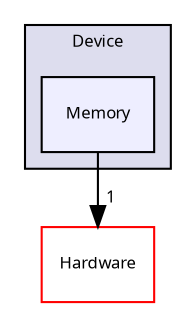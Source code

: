 digraph "Src/Com/Device/Memory" {
  compound=true
  node [ fontsize="8", fontname="Sans"];
  edge [ labelfontsize="8", labelfontname="Sans"];
  subgraph clusterdir_2a558d16df89988b4c6c11cfefbb84e6 {
    graph [ bgcolor="#ddddee", pencolor="black", label="Device" fontname="Sans", fontsize="8", URL="dir_2a558d16df89988b4c6c11cfefbb84e6.html"]
  dir_10ede7dc4c28b670521af1104a3c46a1 [shape=box, label="Memory", style="filled", fillcolor="#eeeeff", pencolor="black", URL="dir_10ede7dc4c28b670521af1104a3c46a1.html"];
  }
  dir_29f4e3bfd8240ce7bca12dff6b06edb8 [shape=box label="Hardware" fillcolor="white" style="filled" color="red" URL="dir_29f4e3bfd8240ce7bca12dff6b06edb8.html"];
  dir_10ede7dc4c28b670521af1104a3c46a1->dir_29f4e3bfd8240ce7bca12dff6b06edb8 [headlabel="1", labeldistance=1.5 headhref="dir_000007_000009.html"];
}
